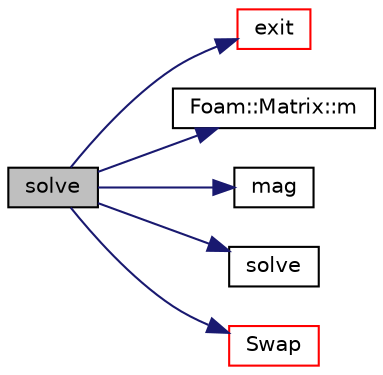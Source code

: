 digraph "solve"
{
  bgcolor="transparent";
  edge [fontname="Helvetica",fontsize="10",labelfontname="Helvetica",labelfontsize="10"];
  node [fontname="Helvetica",fontsize="10",shape=record];
  rankdir="LR";
  Node1 [label="solve",height=0.2,width=0.4,color="black", fillcolor="grey75", style="filled", fontcolor="black"];
  Node1 -> Node2 [color="midnightblue",fontsize="10",style="solid",fontname="Helvetica"];
  Node2 [label="exit",height=0.2,width=0.4,color="red",URL="$a10979.html#a06ca7250d8e89caf05243ec094843642"];
  Node1 -> Node3 [color="midnightblue",fontsize="10",style="solid",fontname="Helvetica"];
  Node3 [label="Foam::Matrix::m",height=0.2,width=0.4,color="black",URL="$a01468.html#a28db6159f26f200807be19ad57dd0340",tooltip="Return the number of rows. "];
  Node1 -> Node4 [color="midnightblue",fontsize="10",style="solid",fontname="Helvetica"];
  Node4 [label="mag",height=0.2,width=0.4,color="black",URL="$a10979.html#a929da2a3fdcf3dacbbe0487d3a330dae"];
  Node1 -> Node5 [color="midnightblue",fontsize="10",style="solid",fontname="Helvetica"];
  Node5 [label="solve",height=0.2,width=0.4,color="black",URL="$a10979.html#a8d0243cca6dbaab978da0126875aa319",tooltip="Solve returning the solution statistics given convergence tolerance. "];
  Node1 -> Node6 [color="midnightblue",fontsize="10",style="solid",fontname="Helvetica"];
  Node6 [label="Swap",height=0.2,width=0.4,color="red",URL="$a10979.html#ac6e6a40a7bda559df02d5ab6cc6f7e00"];
}
